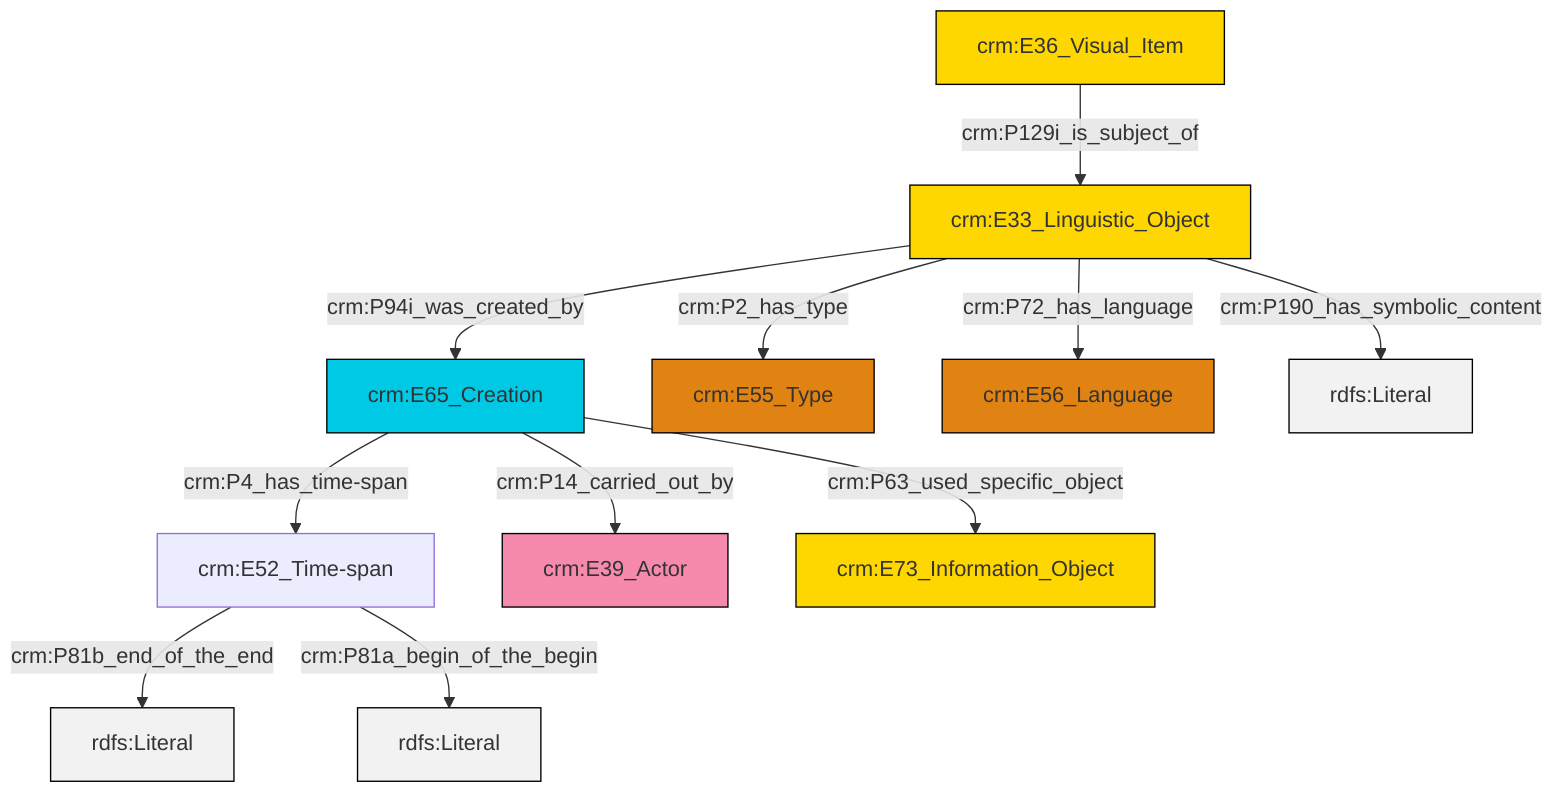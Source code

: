 graph TD
classDef Literal fill:#f2f2f2,stroke:#000000;
classDef CRM_Entity fill:#FFFFFF,stroke:#000000;
classDef Temporal_Entity fill:#00C9E6, stroke:#000000;
classDef Type fill:#E18312, stroke:#000000;
classDef Time-Span fill:#2C9C91, stroke:#000000;
classDef Appellation fill:#FFEB7F, stroke:#000000;
classDef Place fill:#008836, stroke:#000000;
classDef Persistent_Item fill:#B266B2, stroke:#000000;
classDef Conceptual_Object fill:#FFD700, stroke:#000000;
classDef Physical_Thing fill:#D2B48C, stroke:#000000;
classDef Actor fill:#f58aad, stroke:#000000;
classDef PC_Classes fill:#4ce600, stroke:#000000;
classDef Multi fill:#cccccc,stroke:#000000;

0["crm:E65_Creation"]:::Temporal_Entity -->|crm:P4_has_time-span| 4["crm:E52_Time-span"]:::Default
7["crm:E33_Linguistic_Object"]:::Conceptual_Object -->|crm:P72_has_language| 8["crm:E56_Language"]:::Type
7["crm:E33_Linguistic_Object"]:::Conceptual_Object -->|crm:P2_has_type| 2["crm:E55_Type"]:::Type
7["crm:E33_Linguistic_Object"]:::Conceptual_Object -->|crm:P94i_was_created_by| 0["crm:E65_Creation"]:::Temporal_Entity
4["crm:E52_Time-span"]:::Default -->|crm:P81b_end_of_the_end| 9[rdfs:Literal]:::Literal
0["crm:E65_Creation"]:::Temporal_Entity -->|crm:P14_carried_out_by| 11["crm:E39_Actor"]:::Actor
0["crm:E65_Creation"]:::Temporal_Entity -->|crm:P63_used_specific_object| 12["crm:E73_Information_Object"]:::Conceptual_Object
7["crm:E33_Linguistic_Object"]:::Conceptual_Object -->|crm:P190_has_symbolic_content| 14[rdfs:Literal]:::Literal
5["crm:E36_Visual_Item"]:::Conceptual_Object -->|crm:P129i_is_subject_of| 7["crm:E33_Linguistic_Object"]:::Conceptual_Object
4["crm:E52_Time-span"]:::Default -->|crm:P81a_begin_of_the_begin| 16[rdfs:Literal]:::Literal